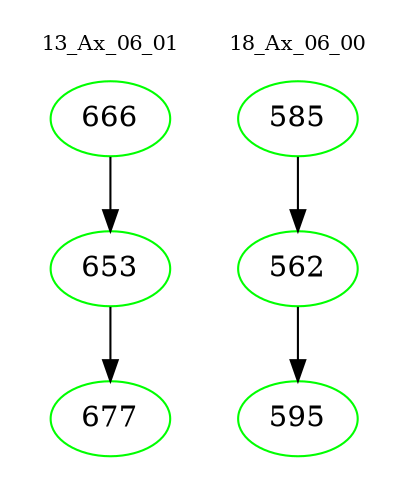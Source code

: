 digraph{
subgraph cluster_0 {
color = white
label = "13_Ax_06_01";
fontsize=10;
T0_666 [label="666", color="green"]
T0_666 -> T0_653 [color="black"]
T0_653 [label="653", color="green"]
T0_653 -> T0_677 [color="black"]
T0_677 [label="677", color="green"]
}
subgraph cluster_1 {
color = white
label = "18_Ax_06_00";
fontsize=10;
T1_585 [label="585", color="green"]
T1_585 -> T1_562 [color="black"]
T1_562 [label="562", color="green"]
T1_562 -> T1_595 [color="black"]
T1_595 [label="595", color="green"]
}
}
